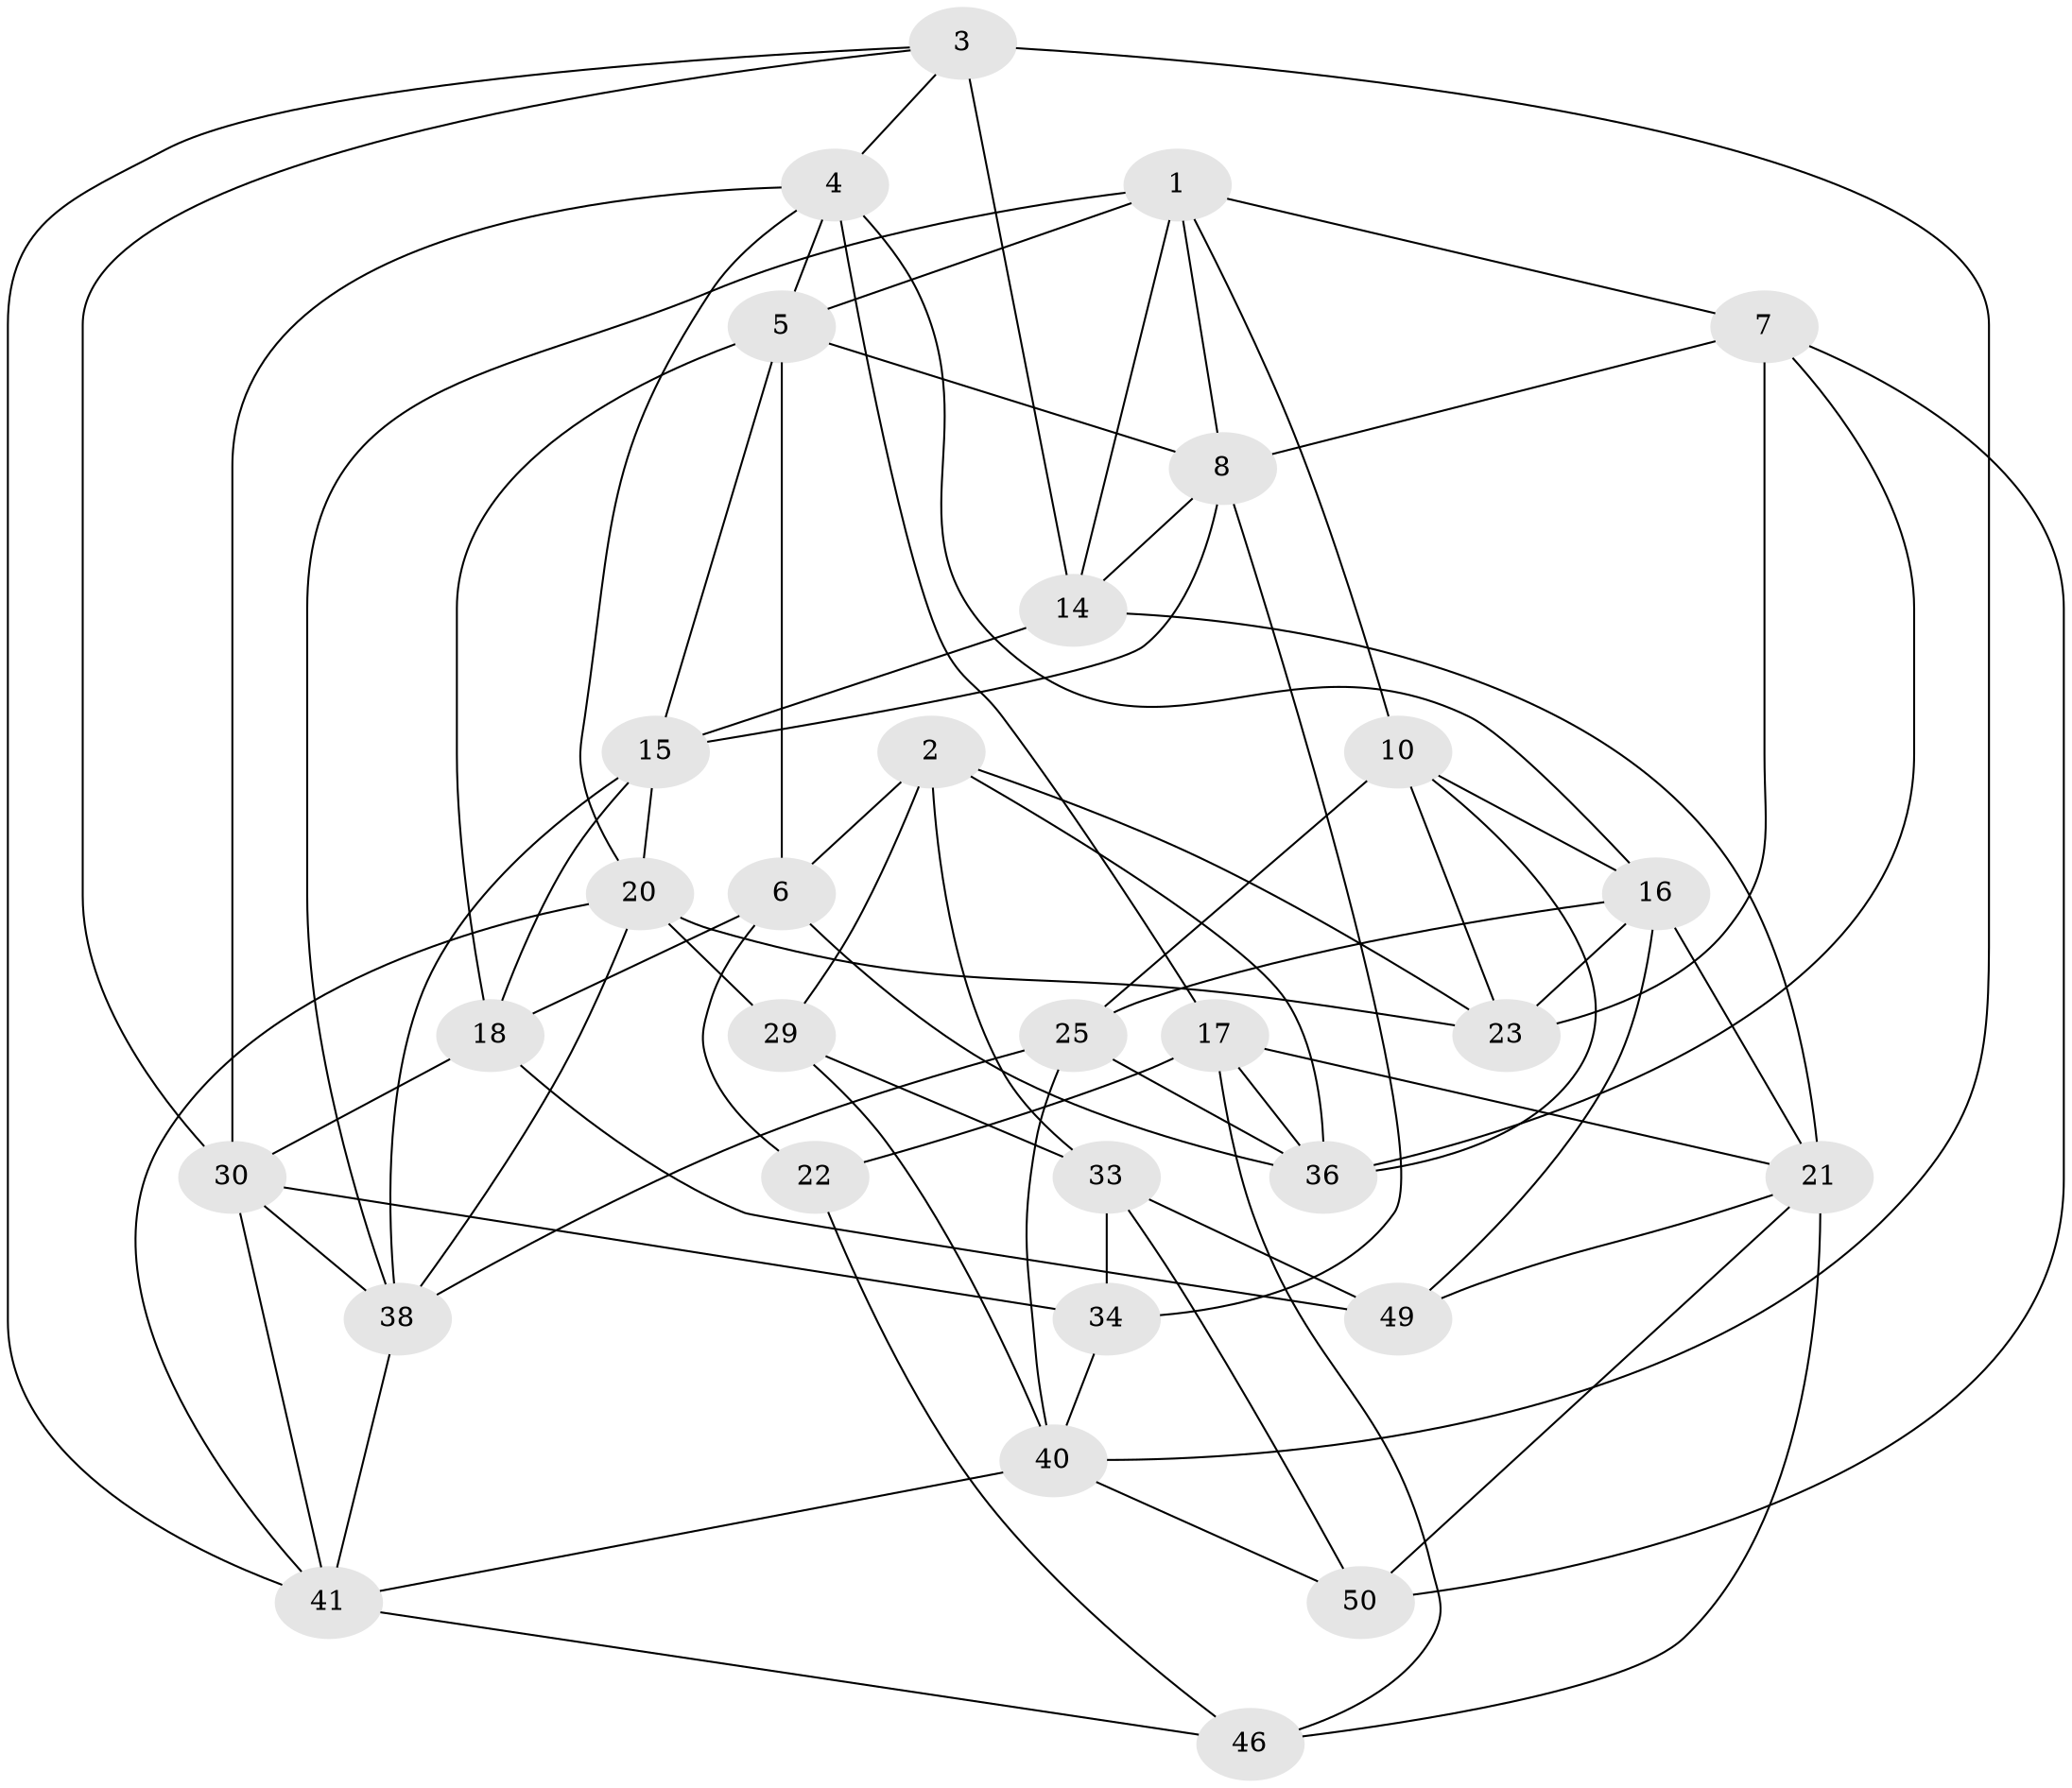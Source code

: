 // original degree distribution, {4: 1.0}
// Generated by graph-tools (version 1.1) at 2025/42/03/06/25 10:42:25]
// undirected, 30 vertices, 78 edges
graph export_dot {
graph [start="1"]
  node [color=gray90,style=filled];
  1 [super="+12"];
  2 [super="+13"];
  3 [super="+9"];
  4 [super="+19"];
  5 [super="+26"];
  6 [super="+51"];
  7 [super="+11"];
  8 [super="+47"];
  10 [super="+27"];
  14 [super="+31"];
  15 [super="+44"];
  16 [super="+24"];
  17 [super="+42"];
  18 [super="+37"];
  20 [super="+35"];
  21 [super="+39"];
  22;
  23 [super="+28"];
  25 [super="+48"];
  29;
  30 [super="+32"];
  33 [super="+52"];
  34;
  36 [super="+45"];
  38 [super="+53"];
  40 [super="+54"];
  41 [super="+43"];
  46;
  49;
  50;
  1 -- 5;
  1 -- 38;
  1 -- 14;
  1 -- 7;
  1 -- 8;
  1 -- 10;
  2 -- 29;
  2 -- 33 [weight=2];
  2 -- 6;
  2 -- 36;
  2 -- 23;
  3 -- 14 [weight=2];
  3 -- 4;
  3 -- 41;
  3 -- 40;
  3 -- 30;
  4 -- 5;
  4 -- 30;
  4 -- 20;
  4 -- 16;
  4 -- 17;
  5 -- 15;
  5 -- 8;
  5 -- 18;
  5 -- 6;
  6 -- 22;
  6 -- 36;
  6 -- 18 [weight=2];
  7 -- 23 [weight=2];
  7 -- 36;
  7 -- 8;
  7 -- 50;
  8 -- 14;
  8 -- 34;
  8 -- 15;
  10 -- 25 [weight=2];
  10 -- 36;
  10 -- 23;
  10 -- 16;
  14 -- 21;
  14 -- 15;
  15 -- 18;
  15 -- 20;
  15 -- 38;
  16 -- 23;
  16 -- 49;
  16 -- 21;
  16 -- 25;
  17 -- 22 [weight=2];
  17 -- 36;
  17 -- 46;
  17 -- 21;
  18 -- 49;
  18 -- 30;
  20 -- 23;
  20 -- 38;
  20 -- 41;
  20 -- 29;
  21 -- 46;
  21 -- 50;
  21 -- 49;
  22 -- 46;
  25 -- 40;
  25 -- 36;
  25 -- 38;
  29 -- 33;
  29 -- 40;
  30 -- 38;
  30 -- 34;
  30 -- 41;
  33 -- 50;
  33 -- 49;
  33 -- 34;
  34 -- 40;
  38 -- 41;
  40 -- 50;
  40 -- 41;
  41 -- 46;
}
